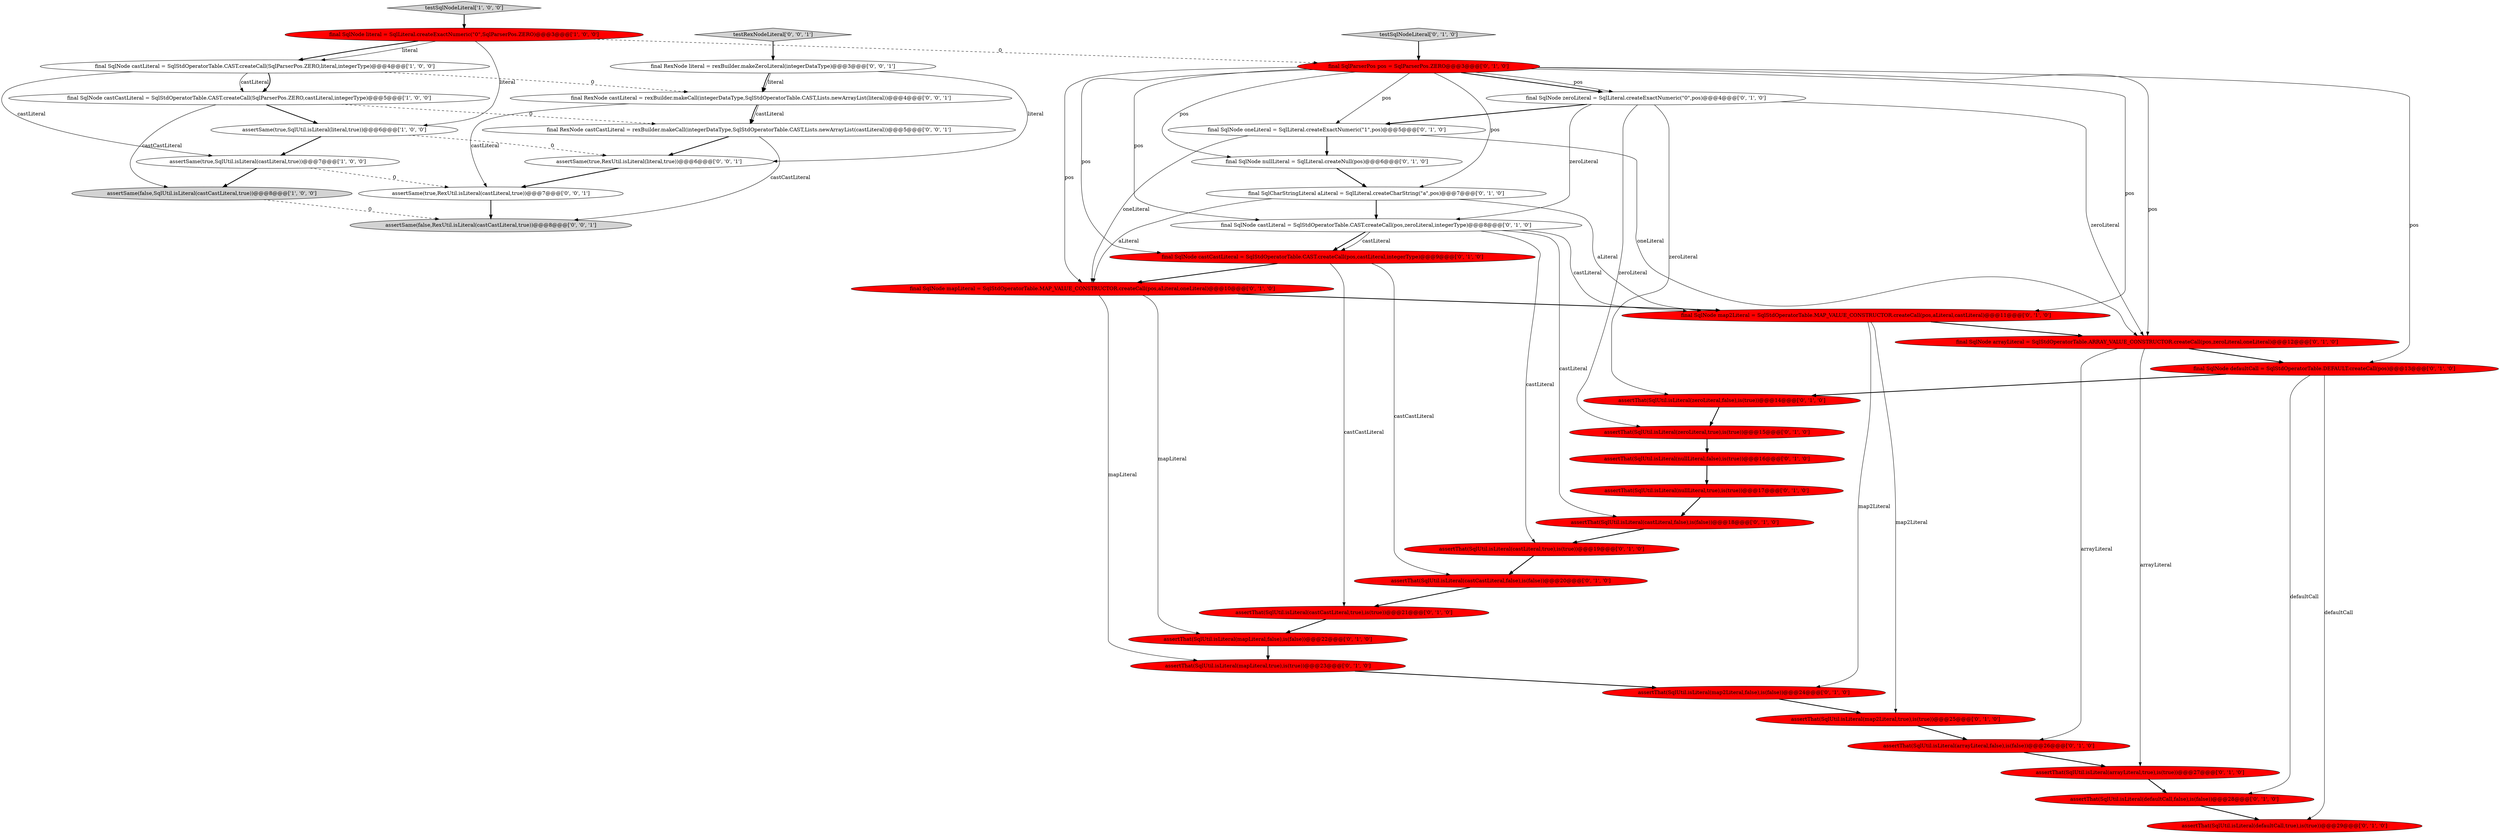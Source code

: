 digraph {
18 [style = filled, label = "assertThat(SqlUtil.isLiteral(castLiteral,false),is(false))@@@18@@@['0', '1', '0']", fillcolor = red, shape = ellipse image = "AAA1AAABBB2BBB"];
31 [style = filled, label = "assertThat(SqlUtil.isLiteral(defaultCall,true),is(true))@@@29@@@['0', '1', '0']", fillcolor = red, shape = ellipse image = "AAA1AAABBB2BBB"];
4 [style = filled, label = "assertSame(true,SqlUtil.isLiteral(castLiteral,true))@@@7@@@['1', '0', '0']", fillcolor = white, shape = ellipse image = "AAA0AAABBB1BBB"];
25 [style = filled, label = "final SqlNode castLiteral = SqlStdOperatorTable.CAST.createCall(pos,zeroLiteral,integerType)@@@8@@@['0', '1', '0']", fillcolor = white, shape = ellipse image = "AAA0AAABBB2BBB"];
21 [style = filled, label = "assertThat(SqlUtil.isLiteral(castCastLiteral,true),is(true))@@@21@@@['0', '1', '0']", fillcolor = red, shape = ellipse image = "AAA1AAABBB2BBB"];
14 [style = filled, label = "final SqlNode castCastLiteral = SqlStdOperatorTable.CAST.createCall(pos,castLiteral,integerType)@@@9@@@['0', '1', '0']", fillcolor = red, shape = ellipse image = "AAA1AAABBB2BBB"];
17 [style = filled, label = "assertThat(SqlUtil.isLiteral(map2Literal,true),is(true))@@@25@@@['0', '1', '0']", fillcolor = red, shape = ellipse image = "AAA1AAABBB2BBB"];
6 [style = filled, label = "final SqlNode literal = SqlLiteral.createExactNumeric(\"0\",SqlParserPos.ZERO)@@@3@@@['1', '0', '0']", fillcolor = red, shape = ellipse image = "AAA1AAABBB1BBB"];
33 [style = filled, label = "final SqlParserPos pos = SqlParserPos.ZERO@@@3@@@['0', '1', '0']", fillcolor = red, shape = ellipse image = "AAA1AAABBB2BBB"];
8 [style = filled, label = "assertThat(SqlUtil.isLiteral(arrayLiteral,false),is(false))@@@26@@@['0', '1', '0']", fillcolor = red, shape = ellipse image = "AAA1AAABBB2BBB"];
36 [style = filled, label = "testRexNodeLiteral['0', '0', '1']", fillcolor = lightgray, shape = diamond image = "AAA0AAABBB3BBB"];
40 [style = filled, label = "assertSame(true,RexUtil.isLiteral(literal,true))@@@6@@@['0', '0', '1']", fillcolor = white, shape = ellipse image = "AAA0AAABBB3BBB"];
23 [style = filled, label = "final SqlNode nullLiteral = SqlLiteral.createNull(pos)@@@6@@@['0', '1', '0']", fillcolor = white, shape = ellipse image = "AAA0AAABBB2BBB"];
16 [style = filled, label = "assertThat(SqlUtil.isLiteral(nullLiteral,false),is(true))@@@16@@@['0', '1', '0']", fillcolor = red, shape = ellipse image = "AAA1AAABBB2BBB"];
27 [style = filled, label = "final SqlNode defaultCall = SqlStdOperatorTable.DEFAULT.createCall(pos)@@@13@@@['0', '1', '0']", fillcolor = red, shape = ellipse image = "AAA1AAABBB2BBB"];
35 [style = filled, label = "assertSame(false,RexUtil.isLiteral(castCastLiteral,true))@@@8@@@['0', '0', '1']", fillcolor = lightgray, shape = ellipse image = "AAA0AAABBB3BBB"];
0 [style = filled, label = "testSqlNodeLiteral['1', '0', '0']", fillcolor = lightgray, shape = diamond image = "AAA0AAABBB1BBB"];
32 [style = filled, label = "assertThat(SqlUtil.isLiteral(mapLiteral,true),is(true))@@@23@@@['0', '1', '0']", fillcolor = red, shape = ellipse image = "AAA1AAABBB2BBB"];
19 [style = filled, label = "assertThat(SqlUtil.isLiteral(castCastLiteral,false),is(false))@@@20@@@['0', '1', '0']", fillcolor = red, shape = ellipse image = "AAA1AAABBB2BBB"];
5 [style = filled, label = "final SqlNode castLiteral = SqlStdOperatorTable.CAST.createCall(SqlParserPos.ZERO,literal,integerType)@@@4@@@['1', '0', '0']", fillcolor = white, shape = ellipse image = "AAA0AAABBB1BBB"];
2 [style = filled, label = "assertSame(false,SqlUtil.isLiteral(castCastLiteral,true))@@@8@@@['1', '0', '0']", fillcolor = lightgray, shape = ellipse image = "AAA0AAABBB1BBB"];
30 [style = filled, label = "assertThat(SqlUtil.isLiteral(castLiteral,true),is(true))@@@19@@@['0', '1', '0']", fillcolor = red, shape = ellipse image = "AAA1AAABBB2BBB"];
39 [style = filled, label = "final RexNode castCastLiteral = rexBuilder.makeCall(integerDataType,SqlStdOperatorTable.CAST,Lists.newArrayList(castLiteral))@@@5@@@['0', '0', '1']", fillcolor = white, shape = ellipse image = "AAA0AAABBB3BBB"];
3 [style = filled, label = "assertSame(true,SqlUtil.isLiteral(literal,true))@@@6@@@['1', '0', '0']", fillcolor = white, shape = ellipse image = "AAA0AAABBB1BBB"];
28 [style = filled, label = "assertThat(SqlUtil.isLiteral(arrayLiteral,true),is(true))@@@27@@@['0', '1', '0']", fillcolor = red, shape = ellipse image = "AAA1AAABBB2BBB"];
24 [style = filled, label = "final SqlNode mapLiteral = SqlStdOperatorTable.MAP_VALUE_CONSTRUCTOR.createCall(pos,aLiteral,oneLiteral)@@@10@@@['0', '1', '0']", fillcolor = red, shape = ellipse image = "AAA1AAABBB2BBB"];
37 [style = filled, label = "assertSame(true,RexUtil.isLiteral(castLiteral,true))@@@7@@@['0', '0', '1']", fillcolor = white, shape = ellipse image = "AAA0AAABBB3BBB"];
10 [style = filled, label = "assertThat(SqlUtil.isLiteral(map2Literal,false),is(false))@@@24@@@['0', '1', '0']", fillcolor = red, shape = ellipse image = "AAA1AAABBB2BBB"];
1 [style = filled, label = "final SqlNode castCastLiteral = SqlStdOperatorTable.CAST.createCall(SqlParserPos.ZERO,castLiteral,integerType)@@@5@@@['1', '0', '0']", fillcolor = white, shape = ellipse image = "AAA0AAABBB1BBB"];
34 [style = filled, label = "final SqlNode arrayLiteral = SqlStdOperatorTable.ARRAY_VALUE_CONSTRUCTOR.createCall(pos,zeroLiteral,oneLiteral)@@@12@@@['0', '1', '0']", fillcolor = red, shape = ellipse image = "AAA1AAABBB2BBB"];
7 [style = filled, label = "final SqlNode map2Literal = SqlStdOperatorTable.MAP_VALUE_CONSTRUCTOR.createCall(pos,aLiteral,castLiteral)@@@11@@@['0', '1', '0']", fillcolor = red, shape = ellipse image = "AAA1AAABBB2BBB"];
12 [style = filled, label = "assertThat(SqlUtil.isLiteral(nullLiteral,true),is(true))@@@17@@@['0', '1', '0']", fillcolor = red, shape = ellipse image = "AAA1AAABBB2BBB"];
29 [style = filled, label = "assertThat(SqlUtil.isLiteral(mapLiteral,false),is(false))@@@22@@@['0', '1', '0']", fillcolor = red, shape = ellipse image = "AAA1AAABBB2BBB"];
22 [style = filled, label = "testSqlNodeLiteral['0', '1', '0']", fillcolor = lightgray, shape = diamond image = "AAA0AAABBB2BBB"];
11 [style = filled, label = "assertThat(SqlUtil.isLiteral(defaultCall,false),is(false))@@@28@@@['0', '1', '0']", fillcolor = red, shape = ellipse image = "AAA1AAABBB2BBB"];
15 [style = filled, label = "final SqlNode zeroLiteral = SqlLiteral.createExactNumeric(\"0\",pos)@@@4@@@['0', '1', '0']", fillcolor = white, shape = ellipse image = "AAA0AAABBB2BBB"];
9 [style = filled, label = "final SqlNode oneLiteral = SqlLiteral.createExactNumeric(\"1\",pos)@@@5@@@['0', '1', '0']", fillcolor = white, shape = ellipse image = "AAA0AAABBB2BBB"];
13 [style = filled, label = "final SqlCharStringLiteral aLiteral = SqlLiteral.createCharString(\"a\",pos)@@@7@@@['0', '1', '0']", fillcolor = white, shape = ellipse image = "AAA0AAABBB2BBB"];
20 [style = filled, label = "assertThat(SqlUtil.isLiteral(zeroLiteral,false),is(true))@@@14@@@['0', '1', '0']", fillcolor = red, shape = ellipse image = "AAA1AAABBB2BBB"];
41 [style = filled, label = "final RexNode castLiteral = rexBuilder.makeCall(integerDataType,SqlStdOperatorTable.CAST,Lists.newArrayList(literal))@@@4@@@['0', '0', '1']", fillcolor = white, shape = ellipse image = "AAA0AAABBB3BBB"];
38 [style = filled, label = "final RexNode literal = rexBuilder.makeZeroLiteral(integerDataType)@@@3@@@['0', '0', '1']", fillcolor = white, shape = ellipse image = "AAA0AAABBB3BBB"];
26 [style = filled, label = "assertThat(SqlUtil.isLiteral(zeroLiteral,true),is(true))@@@15@@@['0', '1', '0']", fillcolor = red, shape = ellipse image = "AAA1AAABBB2BBB"];
14->24 [style = bold, label=""];
3->40 [style = dashed, label="0"];
38->40 [style = solid, label="literal"];
34->28 [style = solid, label="arrayLiteral"];
20->26 [style = bold, label=""];
5->1 [style = solid, label="castLiteral"];
18->30 [style = bold, label=""];
33->14 [style = solid, label="pos"];
10->17 [style = bold, label=""];
38->41 [style = bold, label=""];
25->14 [style = bold, label=""];
3->4 [style = bold, label=""];
33->34 [style = solid, label="pos"];
41->39 [style = solid, label="castLiteral"];
39->35 [style = solid, label="castCastLiteral"];
23->13 [style = bold, label=""];
15->20 [style = solid, label="zeroLiteral"];
12->18 [style = bold, label=""];
15->25 [style = solid, label="zeroLiteral"];
33->9 [style = solid, label="pos"];
14->19 [style = solid, label="castCastLiteral"];
33->13 [style = solid, label="pos"];
5->41 [style = dashed, label="0"];
40->37 [style = bold, label=""];
13->7 [style = solid, label="aLiteral"];
13->25 [style = bold, label=""];
8->28 [style = bold, label=""];
22->33 [style = bold, label=""];
15->26 [style = solid, label="zeroLiteral"];
7->17 [style = solid, label="map2Literal"];
33->15 [style = bold, label=""];
6->5 [style = solid, label="literal"];
24->29 [style = solid, label="mapLiteral"];
33->15 [style = solid, label="pos"];
7->10 [style = solid, label="map2Literal"];
33->25 [style = solid, label="pos"];
4->2 [style = bold, label=""];
32->10 [style = bold, label=""];
6->33 [style = dashed, label="0"];
38->41 [style = solid, label="literal"];
14->21 [style = solid, label="castCastLiteral"];
26->16 [style = bold, label=""];
5->1 [style = bold, label=""];
30->19 [style = bold, label=""];
21->29 [style = bold, label=""];
15->9 [style = bold, label=""];
29->32 [style = bold, label=""];
27->11 [style = solid, label="defaultCall"];
25->18 [style = solid, label="castLiteral"];
25->7 [style = solid, label="castLiteral"];
24->7 [style = bold, label=""];
27->20 [style = bold, label=""];
41->37 [style = solid, label="castLiteral"];
17->8 [style = bold, label=""];
1->39 [style = dashed, label="0"];
2->35 [style = dashed, label="0"];
33->23 [style = solid, label="pos"];
1->3 [style = bold, label=""];
25->30 [style = solid, label="castLiteral"];
34->8 [style = solid, label="arrayLiteral"];
13->24 [style = solid, label="aLiteral"];
6->3 [style = solid, label="literal"];
24->32 [style = solid, label="mapLiteral"];
11->31 [style = bold, label=""];
6->5 [style = bold, label=""];
39->40 [style = bold, label=""];
27->31 [style = solid, label="defaultCall"];
37->35 [style = bold, label=""];
4->37 [style = dashed, label="0"];
15->34 [style = solid, label="zeroLiteral"];
19->21 [style = bold, label=""];
25->14 [style = solid, label="castLiteral"];
0->6 [style = bold, label=""];
28->11 [style = bold, label=""];
9->23 [style = bold, label=""];
33->24 [style = solid, label="pos"];
33->7 [style = solid, label="pos"];
7->34 [style = bold, label=""];
9->24 [style = solid, label="oneLiteral"];
1->2 [style = solid, label="castCastLiteral"];
5->4 [style = solid, label="castLiteral"];
36->38 [style = bold, label=""];
41->39 [style = bold, label=""];
33->27 [style = solid, label="pos"];
16->12 [style = bold, label=""];
9->34 [style = solid, label="oneLiteral"];
34->27 [style = bold, label=""];
}

